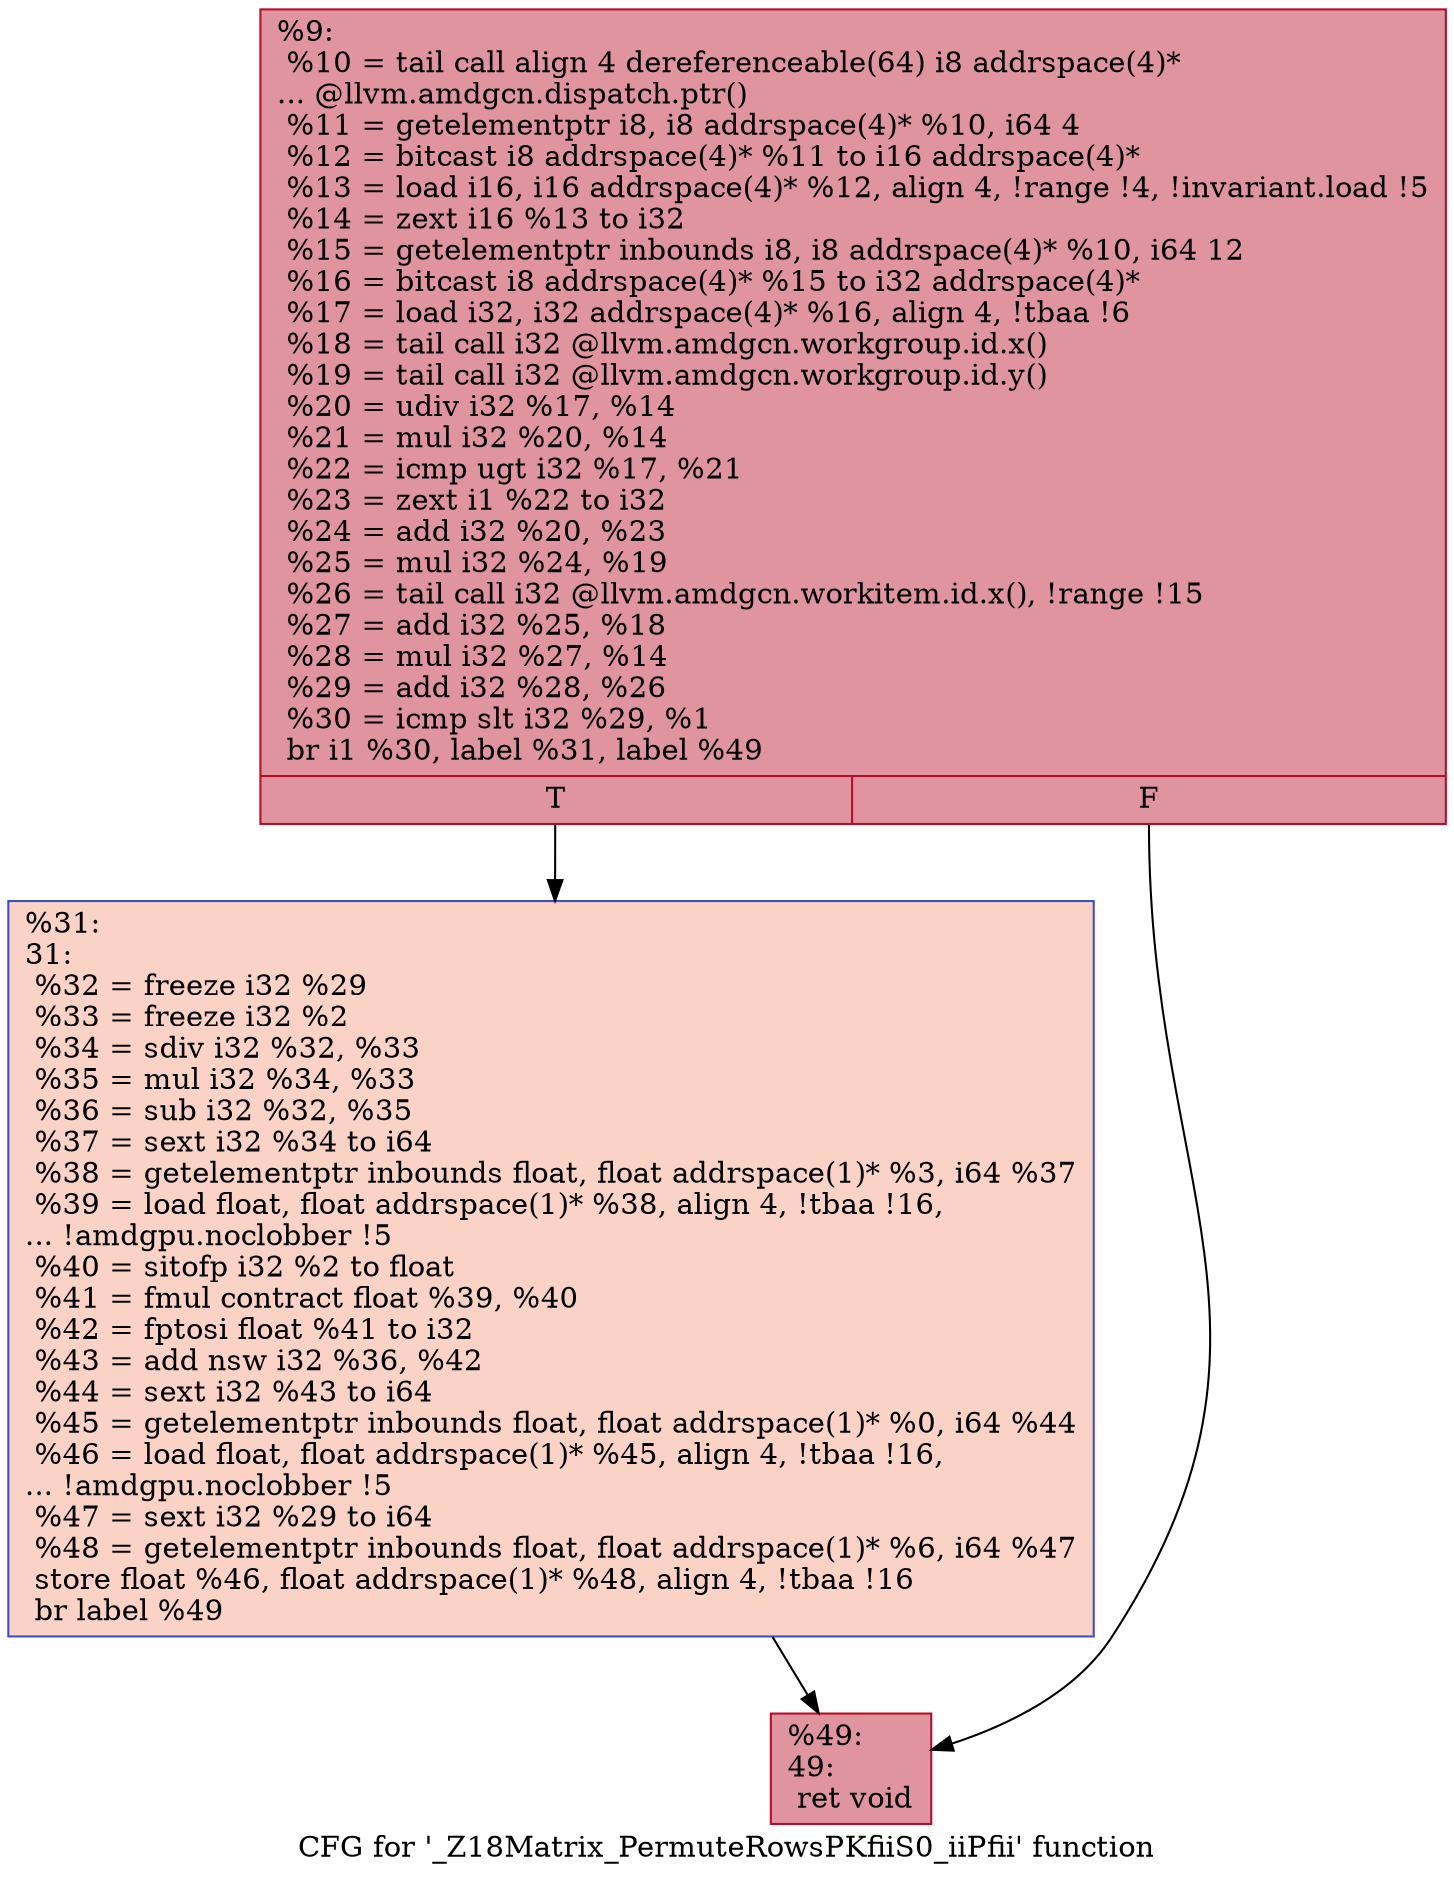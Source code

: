 digraph "CFG for '_Z18Matrix_PermuteRowsPKfiiS0_iiPfii' function" {
	label="CFG for '_Z18Matrix_PermuteRowsPKfiiS0_iiPfii' function";

	Node0x55b2c10 [shape=record,color="#b70d28ff", style=filled, fillcolor="#b70d2870",label="{%9:\l  %10 = tail call align 4 dereferenceable(64) i8 addrspace(4)*\l... @llvm.amdgcn.dispatch.ptr()\l  %11 = getelementptr i8, i8 addrspace(4)* %10, i64 4\l  %12 = bitcast i8 addrspace(4)* %11 to i16 addrspace(4)*\l  %13 = load i16, i16 addrspace(4)* %12, align 4, !range !4, !invariant.load !5\l  %14 = zext i16 %13 to i32\l  %15 = getelementptr inbounds i8, i8 addrspace(4)* %10, i64 12\l  %16 = bitcast i8 addrspace(4)* %15 to i32 addrspace(4)*\l  %17 = load i32, i32 addrspace(4)* %16, align 4, !tbaa !6\l  %18 = tail call i32 @llvm.amdgcn.workgroup.id.x()\l  %19 = tail call i32 @llvm.amdgcn.workgroup.id.y()\l  %20 = udiv i32 %17, %14\l  %21 = mul i32 %20, %14\l  %22 = icmp ugt i32 %17, %21\l  %23 = zext i1 %22 to i32\l  %24 = add i32 %20, %23\l  %25 = mul i32 %24, %19\l  %26 = tail call i32 @llvm.amdgcn.workitem.id.x(), !range !15\l  %27 = add i32 %25, %18\l  %28 = mul i32 %27, %14\l  %29 = add i32 %28, %26\l  %30 = icmp slt i32 %29, %1\l  br i1 %30, label %31, label %49\l|{<s0>T|<s1>F}}"];
	Node0x55b2c10:s0 -> Node0x55b5f80;
	Node0x55b2c10:s1 -> Node0x55b6010;
	Node0x55b5f80 [shape=record,color="#3d50c3ff", style=filled, fillcolor="#f59c7d70",label="{%31:\l31:                                               \l  %32 = freeze i32 %29\l  %33 = freeze i32 %2\l  %34 = sdiv i32 %32, %33\l  %35 = mul i32 %34, %33\l  %36 = sub i32 %32, %35\l  %37 = sext i32 %34 to i64\l  %38 = getelementptr inbounds float, float addrspace(1)* %3, i64 %37\l  %39 = load float, float addrspace(1)* %38, align 4, !tbaa !16,\l... !amdgpu.noclobber !5\l  %40 = sitofp i32 %2 to float\l  %41 = fmul contract float %39, %40\l  %42 = fptosi float %41 to i32\l  %43 = add nsw i32 %36, %42\l  %44 = sext i32 %43 to i64\l  %45 = getelementptr inbounds float, float addrspace(1)* %0, i64 %44\l  %46 = load float, float addrspace(1)* %45, align 4, !tbaa !16,\l... !amdgpu.noclobber !5\l  %47 = sext i32 %29 to i64\l  %48 = getelementptr inbounds float, float addrspace(1)* %6, i64 %47\l  store float %46, float addrspace(1)* %48, align 4, !tbaa !16\l  br label %49\l}"];
	Node0x55b5f80 -> Node0x55b6010;
	Node0x55b6010 [shape=record,color="#b70d28ff", style=filled, fillcolor="#b70d2870",label="{%49:\l49:                                               \l  ret void\l}"];
}
